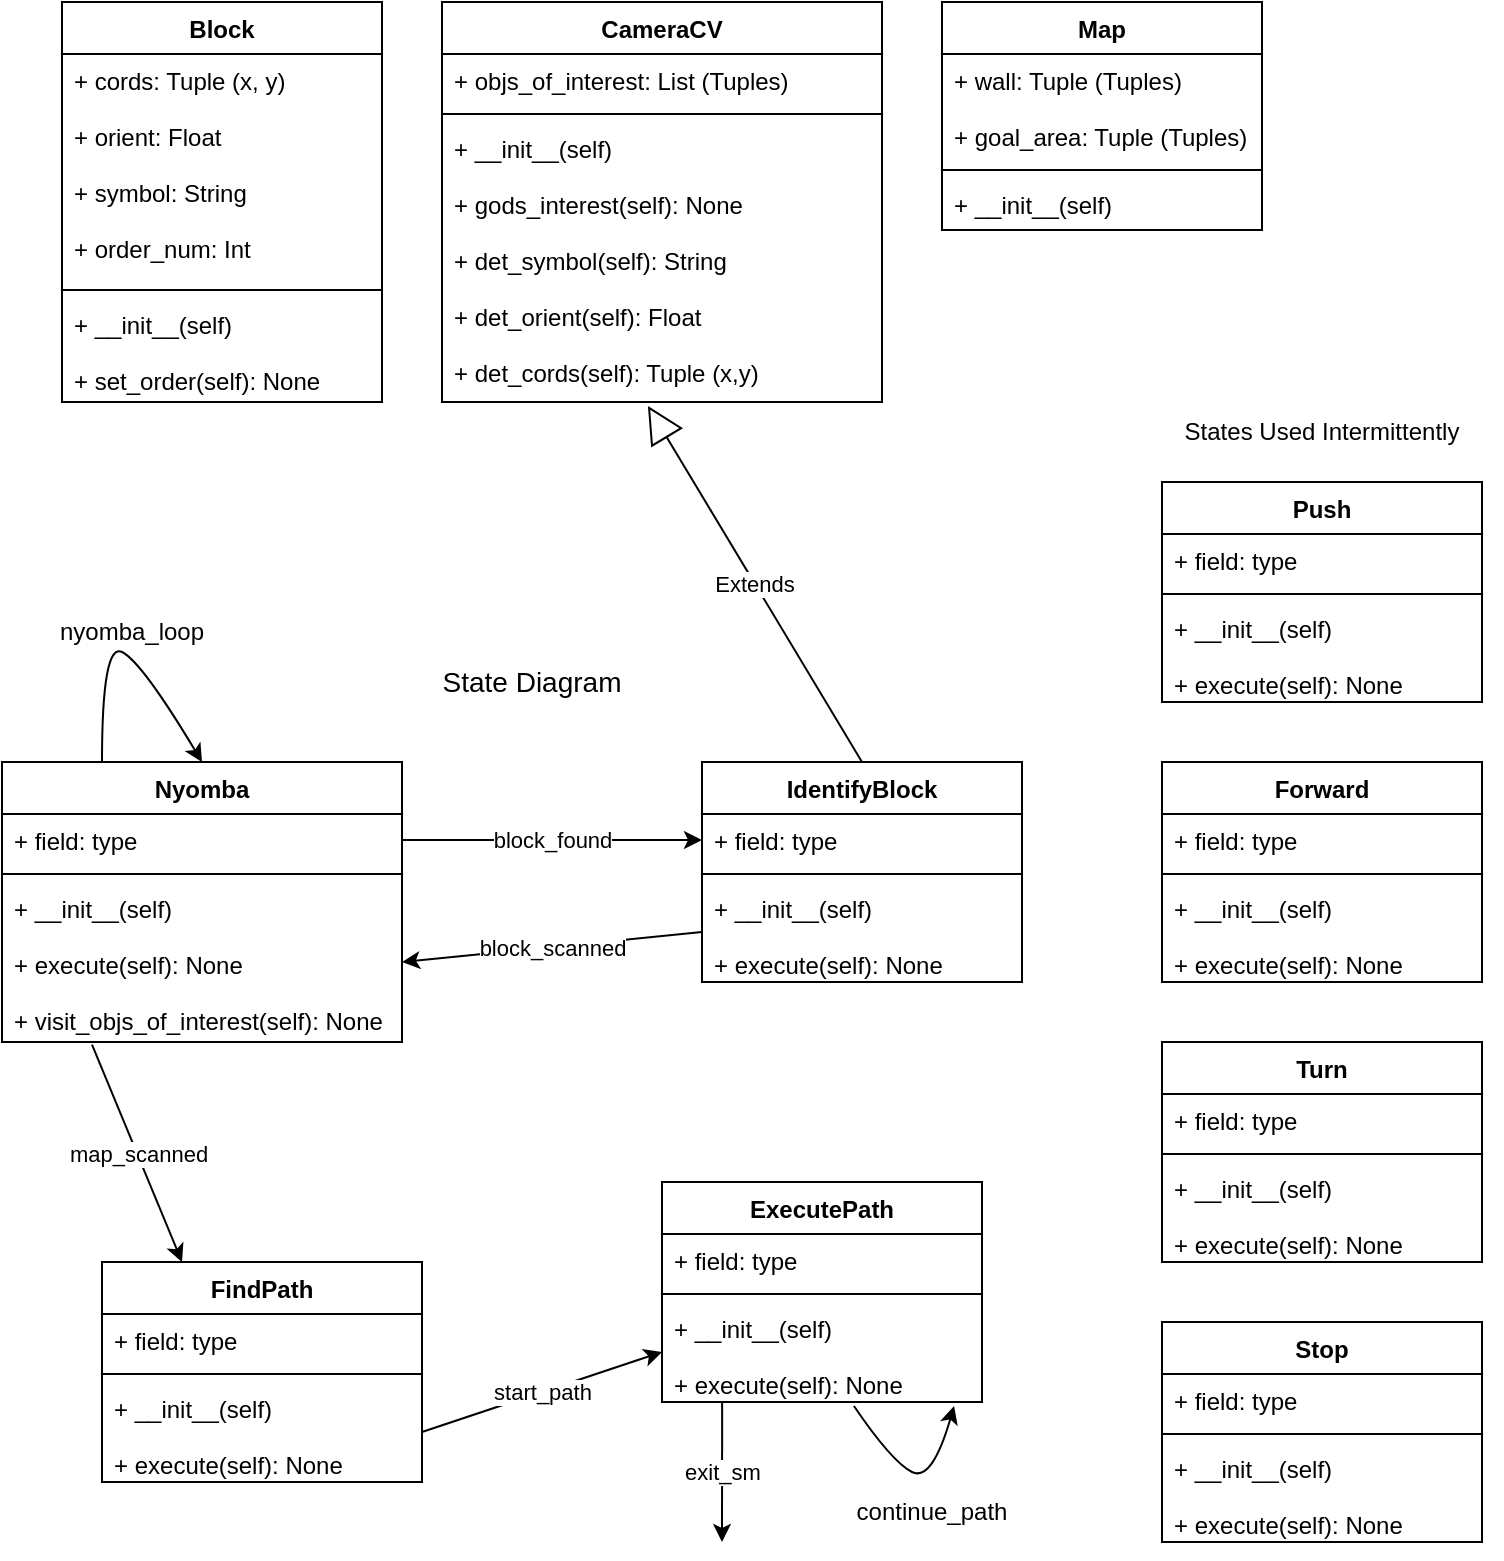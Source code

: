 <mxfile version="20.8.20" type="google"><diagram id="C5RBs43oDa-KdzZeNtuy" name="Page-1"><mxGraphModel grid="1" page="1" gridSize="10" guides="1" tooltips="1" connect="1" arrows="1" fold="1" pageScale="1" pageWidth="827" pageHeight="1169" math="0" shadow="0"><root><mxCell id="WIyWlLk6GJQsqaUBKTNV-0"/><mxCell id="WIyWlLk6GJQsqaUBKTNV-1" parent="WIyWlLk6GJQsqaUBKTNV-0"/><mxCell id="MUUfr884NasGWfSKTE9j-4" value="Block" style="swimlane;fontStyle=1;align=center;verticalAlign=top;childLayout=stackLayout;horizontal=1;startSize=26;horizontalStack=0;resizeParent=1;resizeParentMax=0;resizeLast=0;collapsible=1;marginBottom=0;" vertex="1" parent="WIyWlLk6GJQsqaUBKTNV-1"><mxGeometry x="90" y="30" width="160" height="200" as="geometry"/></mxCell><mxCell id="MUUfr884NasGWfSKTE9j-5" value="+ cords: Tuple (x, y)&#10;&#10;+ orient: Float&#10;&#10;+ symbol: String&#10;&#10;+ order_num: Int" style="text;strokeColor=none;fillColor=none;align=left;verticalAlign=top;spacingLeft=4;spacingRight=4;overflow=hidden;rotatable=0;points=[[0,0.5],[1,0.5]];portConstraint=eastwest;" vertex="1" parent="MUUfr884NasGWfSKTE9j-4"><mxGeometry y="26" width="160" height="114" as="geometry"/></mxCell><mxCell id="MUUfr884NasGWfSKTE9j-6" value="" style="line;strokeWidth=1;fillColor=none;align=left;verticalAlign=middle;spacingTop=-1;spacingLeft=3;spacingRight=3;rotatable=0;labelPosition=right;points=[];portConstraint=eastwest;strokeColor=inherit;" vertex="1" parent="MUUfr884NasGWfSKTE9j-4"><mxGeometry y="140" width="160" height="8" as="geometry"/></mxCell><mxCell id="MUUfr884NasGWfSKTE9j-7" value="+ __init__(self)&#10;&#10;+ set_order(self): None" style="text;strokeColor=none;fillColor=none;align=left;verticalAlign=top;spacingLeft=4;spacingRight=4;overflow=hidden;rotatable=0;points=[[0,0.5],[1,0.5]];portConstraint=eastwest;" vertex="1" parent="MUUfr884NasGWfSKTE9j-4"><mxGeometry y="148" width="160" height="52" as="geometry"/></mxCell><mxCell id="MUUfr884NasGWfSKTE9j-20" value="Map" style="swimlane;fontStyle=1;align=center;verticalAlign=top;childLayout=stackLayout;horizontal=1;startSize=26;horizontalStack=0;resizeParent=1;resizeParentMax=0;resizeLast=0;collapsible=1;marginBottom=0;" vertex="1" parent="WIyWlLk6GJQsqaUBKTNV-1"><mxGeometry x="530" y="30" width="160" height="114" as="geometry"/></mxCell><mxCell id="MUUfr884NasGWfSKTE9j-21" value="+ wall: Tuple (Tuples)&#10;&#10;+ goal_area: Tuple (Tuples)" style="text;strokeColor=none;fillColor=none;align=left;verticalAlign=top;spacingLeft=4;spacingRight=4;overflow=hidden;rotatable=0;points=[[0,0.5],[1,0.5]];portConstraint=eastwest;" vertex="1" parent="MUUfr884NasGWfSKTE9j-20"><mxGeometry y="26" width="160" height="54" as="geometry"/></mxCell><mxCell id="MUUfr884NasGWfSKTE9j-22" value="" style="line;strokeWidth=1;fillColor=none;align=left;verticalAlign=middle;spacingTop=-1;spacingLeft=3;spacingRight=3;rotatable=0;labelPosition=right;points=[];portConstraint=eastwest;strokeColor=inherit;" vertex="1" parent="MUUfr884NasGWfSKTE9j-20"><mxGeometry y="80" width="160" height="8" as="geometry"/></mxCell><mxCell id="MUUfr884NasGWfSKTE9j-23" value="+ __init__(self)" style="text;strokeColor=none;fillColor=none;align=left;verticalAlign=top;spacingLeft=4;spacingRight=4;overflow=hidden;rotatable=0;points=[[0,0.5],[1,0.5]];portConstraint=eastwest;" vertex="1" parent="MUUfr884NasGWfSKTE9j-20"><mxGeometry y="88" width="160" height="26" as="geometry"/></mxCell><mxCell id="MUUfr884NasGWfSKTE9j-24" value="CameraCV" style="swimlane;fontStyle=1;align=center;verticalAlign=top;childLayout=stackLayout;horizontal=1;startSize=26;horizontalStack=0;resizeParent=1;resizeParentMax=0;resizeLast=0;collapsible=1;marginBottom=0;" vertex="1" parent="WIyWlLk6GJQsqaUBKTNV-1"><mxGeometry x="280" y="30" width="220" height="200" as="geometry"/></mxCell><mxCell id="MUUfr884NasGWfSKTE9j-25" value="+ objs_of_interest: List (Tuples)" style="text;strokeColor=none;fillColor=none;align=left;verticalAlign=top;spacingLeft=4;spacingRight=4;overflow=hidden;rotatable=0;points=[[0,0.5],[1,0.5]];portConstraint=eastwest;" vertex="1" parent="MUUfr884NasGWfSKTE9j-24"><mxGeometry y="26" width="220" height="26" as="geometry"/></mxCell><mxCell id="MUUfr884NasGWfSKTE9j-26" value="" style="line;strokeWidth=1;fillColor=none;align=left;verticalAlign=middle;spacingTop=-1;spacingLeft=3;spacingRight=3;rotatable=0;labelPosition=right;points=[];portConstraint=eastwest;strokeColor=inherit;" vertex="1" parent="MUUfr884NasGWfSKTE9j-24"><mxGeometry y="52" width="220" height="8" as="geometry"/></mxCell><mxCell id="MUUfr884NasGWfSKTE9j-27" value="+ __init__(self)&#10;&#10;+ gods_interest(self): None&#10;&#10;+ det_symbol(self): String&#10;&#10;+ det_orient(self): Float&#10;&#10;+ det_cords(self): Tuple (x,y)" style="text;strokeColor=none;fillColor=none;align=left;verticalAlign=top;spacingLeft=4;spacingRight=4;overflow=hidden;rotatable=0;points=[[0,0.5],[1,0.5]];portConstraint=eastwest;" vertex="1" parent="MUUfr884NasGWfSKTE9j-24"><mxGeometry y="60" width="220" height="140" as="geometry"/></mxCell><mxCell id="LnvFr3VPwhx0fT9e72Ot-0" value="Nyomba" style="swimlane;fontStyle=1;align=center;verticalAlign=top;childLayout=stackLayout;horizontal=1;startSize=26;horizontalStack=0;resizeParent=1;resizeParentMax=0;resizeLast=0;collapsible=1;marginBottom=0;" vertex="1" parent="WIyWlLk6GJQsqaUBKTNV-1"><mxGeometry x="60" y="410" width="200" height="140" as="geometry"/></mxCell><mxCell id="LnvFr3VPwhx0fT9e72Ot-1" value="+ field: type" style="text;strokeColor=none;fillColor=none;align=left;verticalAlign=top;spacingLeft=4;spacingRight=4;overflow=hidden;rotatable=0;points=[[0,0.5],[1,0.5]];portConstraint=eastwest;" vertex="1" parent="LnvFr3VPwhx0fT9e72Ot-0"><mxGeometry y="26" width="200" height="26" as="geometry"/></mxCell><mxCell id="LnvFr3VPwhx0fT9e72Ot-2" value="" style="line;strokeWidth=1;fillColor=none;align=left;verticalAlign=middle;spacingTop=-1;spacingLeft=3;spacingRight=3;rotatable=0;labelPosition=right;points=[];portConstraint=eastwest;strokeColor=inherit;" vertex="1" parent="LnvFr3VPwhx0fT9e72Ot-0"><mxGeometry y="52" width="200" height="8" as="geometry"/></mxCell><mxCell id="LnvFr3VPwhx0fT9e72Ot-3" value="+ __init__(self)&#10;&#10;+ execute(self): None&#10;&#10;+ visit_objs_of_interest(self): None" style="text;strokeColor=none;fillColor=none;align=left;verticalAlign=top;spacingLeft=4;spacingRight=4;overflow=hidden;rotatable=0;points=[[0,0.5],[1,0.5]];portConstraint=eastwest;" vertex="1" parent="LnvFr3VPwhx0fT9e72Ot-0"><mxGeometry y="60" width="200" height="80" as="geometry"/></mxCell><mxCell id="LnvFr3VPwhx0fT9e72Ot-4" value="IdentifyBlock" style="swimlane;fontStyle=1;align=center;verticalAlign=top;childLayout=stackLayout;horizontal=1;startSize=26;horizontalStack=0;resizeParent=1;resizeParentMax=0;resizeLast=0;collapsible=1;marginBottom=0;" vertex="1" parent="WIyWlLk6GJQsqaUBKTNV-1"><mxGeometry x="410" y="410" width="160" height="110" as="geometry"/></mxCell><mxCell id="LnvFr3VPwhx0fT9e72Ot-5" value="+ field: type" style="text;strokeColor=none;fillColor=none;align=left;verticalAlign=top;spacingLeft=4;spacingRight=4;overflow=hidden;rotatable=0;points=[[0,0.5],[1,0.5]];portConstraint=eastwest;" vertex="1" parent="LnvFr3VPwhx0fT9e72Ot-4"><mxGeometry y="26" width="160" height="26" as="geometry"/></mxCell><mxCell id="LnvFr3VPwhx0fT9e72Ot-6" value="" style="line;strokeWidth=1;fillColor=none;align=left;verticalAlign=middle;spacingTop=-1;spacingLeft=3;spacingRight=3;rotatable=0;labelPosition=right;points=[];portConstraint=eastwest;strokeColor=inherit;" vertex="1" parent="LnvFr3VPwhx0fT9e72Ot-4"><mxGeometry y="52" width="160" height="8" as="geometry"/></mxCell><mxCell id="LnvFr3VPwhx0fT9e72Ot-7" value="+ __init__(self)&#10;&#10;+ execute(self): None" style="text;strokeColor=none;fillColor=none;align=left;verticalAlign=top;spacingLeft=4;spacingRight=4;overflow=hidden;rotatable=0;points=[[0,0.5],[1,0.5]];portConstraint=eastwest;" vertex="1" parent="LnvFr3VPwhx0fT9e72Ot-4"><mxGeometry y="60" width="160" height="50" as="geometry"/></mxCell><mxCell id="LnvFr3VPwhx0fT9e72Ot-8" value="Forward" style="swimlane;fontStyle=1;align=center;verticalAlign=top;childLayout=stackLayout;horizontal=1;startSize=26;horizontalStack=0;resizeParent=1;resizeParentMax=0;resizeLast=0;collapsible=1;marginBottom=0;" vertex="1" parent="WIyWlLk6GJQsqaUBKTNV-1"><mxGeometry x="640" y="410" width="160" height="110" as="geometry"/></mxCell><mxCell id="LnvFr3VPwhx0fT9e72Ot-9" value="+ field: type" style="text;strokeColor=none;fillColor=none;align=left;verticalAlign=top;spacingLeft=4;spacingRight=4;overflow=hidden;rotatable=0;points=[[0,0.5],[1,0.5]];portConstraint=eastwest;" vertex="1" parent="LnvFr3VPwhx0fT9e72Ot-8"><mxGeometry y="26" width="160" height="26" as="geometry"/></mxCell><mxCell id="LnvFr3VPwhx0fT9e72Ot-10" value="" style="line;strokeWidth=1;fillColor=none;align=left;verticalAlign=middle;spacingTop=-1;spacingLeft=3;spacingRight=3;rotatable=0;labelPosition=right;points=[];portConstraint=eastwest;strokeColor=inherit;" vertex="1" parent="LnvFr3VPwhx0fT9e72Ot-8"><mxGeometry y="52" width="160" height="8" as="geometry"/></mxCell><mxCell id="LnvFr3VPwhx0fT9e72Ot-11" value="+ __init__(self)&#10;&#10;+ execute(self): None" style="text;strokeColor=none;fillColor=none;align=left;verticalAlign=top;spacingLeft=4;spacingRight=4;overflow=hidden;rotatable=0;points=[[0,0.5],[1,0.5]];portConstraint=eastwest;" vertex="1" parent="LnvFr3VPwhx0fT9e72Ot-8"><mxGeometry y="60" width="160" height="50" as="geometry"/></mxCell><mxCell id="LnvFr3VPwhx0fT9e72Ot-12" value="Turn" style="swimlane;fontStyle=1;align=center;verticalAlign=top;childLayout=stackLayout;horizontal=1;startSize=26;horizontalStack=0;resizeParent=1;resizeParentMax=0;resizeLast=0;collapsible=1;marginBottom=0;" vertex="1" parent="WIyWlLk6GJQsqaUBKTNV-1"><mxGeometry x="640" y="550" width="160" height="110" as="geometry"/></mxCell><mxCell id="LnvFr3VPwhx0fT9e72Ot-13" value="+ field: type" style="text;strokeColor=none;fillColor=none;align=left;verticalAlign=top;spacingLeft=4;spacingRight=4;overflow=hidden;rotatable=0;points=[[0,0.5],[1,0.5]];portConstraint=eastwest;" vertex="1" parent="LnvFr3VPwhx0fT9e72Ot-12"><mxGeometry y="26" width="160" height="26" as="geometry"/></mxCell><mxCell id="LnvFr3VPwhx0fT9e72Ot-14" value="" style="line;strokeWidth=1;fillColor=none;align=left;verticalAlign=middle;spacingTop=-1;spacingLeft=3;spacingRight=3;rotatable=0;labelPosition=right;points=[];portConstraint=eastwest;strokeColor=inherit;" vertex="1" parent="LnvFr3VPwhx0fT9e72Ot-12"><mxGeometry y="52" width="160" height="8" as="geometry"/></mxCell><mxCell id="LnvFr3VPwhx0fT9e72Ot-15" value="+ __init__(self)&#10;&#10;+ execute(self): None" style="text;strokeColor=none;fillColor=none;align=left;verticalAlign=top;spacingLeft=4;spacingRight=4;overflow=hidden;rotatable=0;points=[[0,0.5],[1,0.5]];portConstraint=eastwest;" vertex="1" parent="LnvFr3VPwhx0fT9e72Ot-12"><mxGeometry y="60" width="160" height="50" as="geometry"/></mxCell><mxCell id="LnvFr3VPwhx0fT9e72Ot-16" value="Stop" style="swimlane;fontStyle=1;align=center;verticalAlign=top;childLayout=stackLayout;horizontal=1;startSize=26;horizontalStack=0;resizeParent=1;resizeParentMax=0;resizeLast=0;collapsible=1;marginBottom=0;" vertex="1" parent="WIyWlLk6GJQsqaUBKTNV-1"><mxGeometry x="640" y="690" width="160" height="110" as="geometry"/></mxCell><mxCell id="LnvFr3VPwhx0fT9e72Ot-17" value="+ field: type" style="text;strokeColor=none;fillColor=none;align=left;verticalAlign=top;spacingLeft=4;spacingRight=4;overflow=hidden;rotatable=0;points=[[0,0.5],[1,0.5]];portConstraint=eastwest;" vertex="1" parent="LnvFr3VPwhx0fT9e72Ot-16"><mxGeometry y="26" width="160" height="26" as="geometry"/></mxCell><mxCell id="LnvFr3VPwhx0fT9e72Ot-18" value="" style="line;strokeWidth=1;fillColor=none;align=left;verticalAlign=middle;spacingTop=-1;spacingLeft=3;spacingRight=3;rotatable=0;labelPosition=right;points=[];portConstraint=eastwest;strokeColor=inherit;" vertex="1" parent="LnvFr3VPwhx0fT9e72Ot-16"><mxGeometry y="52" width="160" height="8" as="geometry"/></mxCell><mxCell id="LnvFr3VPwhx0fT9e72Ot-19" value="+ __init__(self)&#10;&#10;+ execute(self): None" style="text;strokeColor=none;fillColor=none;align=left;verticalAlign=top;spacingLeft=4;spacingRight=4;overflow=hidden;rotatable=0;points=[[0,0.5],[1,0.5]];portConstraint=eastwest;" vertex="1" parent="LnvFr3VPwhx0fT9e72Ot-16"><mxGeometry y="60" width="160" height="50" as="geometry"/></mxCell><mxCell id="LnvFr3VPwhx0fT9e72Ot-21" value="Push" style="swimlane;fontStyle=1;align=center;verticalAlign=top;childLayout=stackLayout;horizontal=1;startSize=26;horizontalStack=0;resizeParent=1;resizeParentMax=0;resizeLast=0;collapsible=1;marginBottom=0;" vertex="1" parent="WIyWlLk6GJQsqaUBKTNV-1"><mxGeometry x="640" y="270" width="160" height="110" as="geometry"/></mxCell><mxCell id="LnvFr3VPwhx0fT9e72Ot-22" value="+ field: type" style="text;strokeColor=none;fillColor=none;align=left;verticalAlign=top;spacingLeft=4;spacingRight=4;overflow=hidden;rotatable=0;points=[[0,0.5],[1,0.5]];portConstraint=eastwest;" vertex="1" parent="LnvFr3VPwhx0fT9e72Ot-21"><mxGeometry y="26" width="160" height="26" as="geometry"/></mxCell><mxCell id="LnvFr3VPwhx0fT9e72Ot-23" value="" style="line;strokeWidth=1;fillColor=none;align=left;verticalAlign=middle;spacingTop=-1;spacingLeft=3;spacingRight=3;rotatable=0;labelPosition=right;points=[];portConstraint=eastwest;strokeColor=inherit;" vertex="1" parent="LnvFr3VPwhx0fT9e72Ot-21"><mxGeometry y="52" width="160" height="8" as="geometry"/></mxCell><mxCell id="LnvFr3VPwhx0fT9e72Ot-24" value="+ __init__(self)&#10;&#10;+ execute(self): None" style="text;strokeColor=none;fillColor=none;align=left;verticalAlign=top;spacingLeft=4;spacingRight=4;overflow=hidden;rotatable=0;points=[[0,0.5],[1,0.5]];portConstraint=eastwest;" vertex="1" parent="LnvFr3VPwhx0fT9e72Ot-21"><mxGeometry y="60" width="160" height="50" as="geometry"/></mxCell><mxCell id="LnvFr3VPwhx0fT9e72Ot-25" value="FindPath" style="swimlane;fontStyle=1;align=center;verticalAlign=top;childLayout=stackLayout;horizontal=1;startSize=26;horizontalStack=0;resizeParent=1;resizeParentMax=0;resizeLast=0;collapsible=1;marginBottom=0;" vertex="1" parent="WIyWlLk6GJQsqaUBKTNV-1"><mxGeometry x="110" y="660" width="160" height="110" as="geometry"/></mxCell><mxCell id="LnvFr3VPwhx0fT9e72Ot-26" value="+ field: type" style="text;strokeColor=none;fillColor=none;align=left;verticalAlign=top;spacingLeft=4;spacingRight=4;overflow=hidden;rotatable=0;points=[[0,0.5],[1,0.5]];portConstraint=eastwest;" vertex="1" parent="LnvFr3VPwhx0fT9e72Ot-25"><mxGeometry y="26" width="160" height="26" as="geometry"/></mxCell><mxCell id="LnvFr3VPwhx0fT9e72Ot-27" value="" style="line;strokeWidth=1;fillColor=none;align=left;verticalAlign=middle;spacingTop=-1;spacingLeft=3;spacingRight=3;rotatable=0;labelPosition=right;points=[];portConstraint=eastwest;strokeColor=inherit;" vertex="1" parent="LnvFr3VPwhx0fT9e72Ot-25"><mxGeometry y="52" width="160" height="8" as="geometry"/></mxCell><mxCell id="LnvFr3VPwhx0fT9e72Ot-28" value="+ __init__(self)&#10;&#10;+ execute(self): None" style="text;strokeColor=none;fillColor=none;align=left;verticalAlign=top;spacingLeft=4;spacingRight=4;overflow=hidden;rotatable=0;points=[[0,0.5],[1,0.5]];portConstraint=eastwest;" vertex="1" parent="LnvFr3VPwhx0fT9e72Ot-25"><mxGeometry y="60" width="160" height="50" as="geometry"/></mxCell><mxCell id="CXgMguupwGyCPF6CgvTM-0" value="State Diagram" style="text;html=1;strokeColor=none;fillColor=none;align=center;verticalAlign=middle;whiteSpace=wrap;rounded=0;fontSize=14;" vertex="1" parent="WIyWlLk6GJQsqaUBKTNV-1"><mxGeometry x="250" y="350" width="150" height="40" as="geometry"/></mxCell><mxCell id="CXgMguupwGyCPF6CgvTM-1" value="States Used Intermittently" style="text;html=1;strokeColor=none;fillColor=none;align=center;verticalAlign=middle;whiteSpace=wrap;rounded=0;" vertex="1" parent="WIyWlLk6GJQsqaUBKTNV-1"><mxGeometry x="630" y="230" width="180" height="30" as="geometry"/></mxCell><mxCell id="CXgMguupwGyCPF6CgvTM-4" value="Extends" style="endArrow=block;endSize=16;endFill=0;html=1;rounded=0;jumpStyle=none;exitX=0.5;exitY=0;exitDx=0;exitDy=0;entryX=0.468;entryY=1.014;entryDx=0;entryDy=0;entryPerimeter=0;" edge="1" parent="WIyWlLk6GJQsqaUBKTNV-1" source="LnvFr3VPwhx0fT9e72Ot-4" target="MUUfr884NasGWfSKTE9j-27"><mxGeometry width="160" relative="1" as="geometry"><mxPoint x="430" y="480" as="sourcePoint"/><mxPoint x="529" y="395" as="targetPoint"/></mxGeometry></mxCell><mxCell id="CXgMguupwGyCPF6CgvTM-5" value="" style="endArrow=classic;html=1;rounded=0;entryX=0;entryY=0.5;entryDx=0;entryDy=0;exitX=1;exitY=0.5;exitDx=0;exitDy=0;" edge="1" parent="WIyWlLk6GJQsqaUBKTNV-1" source="LnvFr3VPwhx0fT9e72Ot-1" target="LnvFr3VPwhx0fT9e72Ot-5"><mxGeometry relative="1" as="geometry"><mxPoint x="220" y="449" as="sourcePoint"/><mxPoint x="320" y="452.5" as="targetPoint"/></mxGeometry></mxCell><mxCell id="CXgMguupwGyCPF6CgvTM-6" value="block_found" style="edgeLabel;resizable=0;html=1;align=center;verticalAlign=middle;" connectable="0" vertex="1" parent="CXgMguupwGyCPF6CgvTM-5"><mxGeometry relative="1" as="geometry"/></mxCell><mxCell id="CXgMguupwGyCPF6CgvTM-7" value="" style="endArrow=classic;html=1;rounded=0;exitX=0;exitY=0.5;exitDx=0;exitDy=0;entryX=1;entryY=0.5;entryDx=0;entryDy=0;" edge="1" parent="WIyWlLk6GJQsqaUBKTNV-1" source="LnvFr3VPwhx0fT9e72Ot-7" target="LnvFr3VPwhx0fT9e72Ot-3"><mxGeometry relative="1" as="geometry"><mxPoint x="280" y="510" as="sourcePoint"/><mxPoint x="365" y="540" as="targetPoint"/></mxGeometry></mxCell><mxCell id="CXgMguupwGyCPF6CgvTM-8" value="block_scanned" style="edgeLabel;resizable=0;html=1;align=center;verticalAlign=middle;" connectable="0" vertex="1" parent="CXgMguupwGyCPF6CgvTM-7"><mxGeometry relative="1" as="geometry"/></mxCell><mxCell id="CXgMguupwGyCPF6CgvTM-9" value="" style="endArrow=classic;html=1;rounded=0;exitX=0.225;exitY=1.017;exitDx=0;exitDy=0;exitPerimeter=0;entryX=0.25;entryY=0;entryDx=0;entryDy=0;" edge="1" parent="WIyWlLk6GJQsqaUBKTNV-1" source="LnvFr3VPwhx0fT9e72Ot-3" target="LnvFr3VPwhx0fT9e72Ot-25"><mxGeometry relative="1" as="geometry"><mxPoint x="120" y="580" as="sourcePoint"/><mxPoint x="220" y="580" as="targetPoint"/></mxGeometry></mxCell><mxCell id="CXgMguupwGyCPF6CgvTM-10" value="map_scanned" style="edgeLabel;resizable=0;html=1;align=center;verticalAlign=middle;" connectable="0" vertex="1" parent="CXgMguupwGyCPF6CgvTM-9"><mxGeometry relative="1" as="geometry"/></mxCell><mxCell id="CXgMguupwGyCPF6CgvTM-11" value="" style="curved=1;endArrow=classic;html=1;rounded=0;exitX=0.25;exitY=0;exitDx=0;exitDy=0;entryX=0.5;entryY=0;entryDx=0;entryDy=0;" edge="1" parent="WIyWlLk6GJQsqaUBKTNV-1" source="LnvFr3VPwhx0fT9e72Ot-0" target="LnvFr3VPwhx0fT9e72Ot-0"><mxGeometry width="50" height="50" relative="1" as="geometry"><mxPoint x="90" y="390" as="sourcePoint"/><mxPoint x="140" y="340" as="targetPoint"/><Array as="points"><mxPoint x="110" y="350"/><mxPoint x="130" y="360"/></Array></mxGeometry></mxCell><mxCell id="CXgMguupwGyCPF6CgvTM-12" value="nyomba_loop" style="text;html=1;strokeColor=none;fillColor=none;align=center;verticalAlign=middle;whiteSpace=wrap;rounded=0;" vertex="1" parent="WIyWlLk6GJQsqaUBKTNV-1"><mxGeometry x="80" y="330" width="90" height="30" as="geometry"/></mxCell><mxCell id="1FRxWxk6Htck6RMJD30g-1" value="ExecutePath" style="swimlane;fontStyle=1;align=center;verticalAlign=top;childLayout=stackLayout;horizontal=1;startSize=26;horizontalStack=0;resizeParent=1;resizeParentMax=0;resizeLast=0;collapsible=1;marginBottom=0;" vertex="1" parent="WIyWlLk6GJQsqaUBKTNV-1"><mxGeometry x="390" y="620" width="160" height="110" as="geometry"/></mxCell><mxCell id="1FRxWxk6Htck6RMJD30g-2" value="+ field: type" style="text;strokeColor=none;fillColor=none;align=left;verticalAlign=top;spacingLeft=4;spacingRight=4;overflow=hidden;rotatable=0;points=[[0,0.5],[1,0.5]];portConstraint=eastwest;" vertex="1" parent="1FRxWxk6Htck6RMJD30g-1"><mxGeometry y="26" width="160" height="26" as="geometry"/></mxCell><mxCell id="1FRxWxk6Htck6RMJD30g-3" value="" style="line;strokeWidth=1;fillColor=none;align=left;verticalAlign=middle;spacingTop=-1;spacingLeft=3;spacingRight=3;rotatable=0;labelPosition=right;points=[];portConstraint=eastwest;strokeColor=inherit;" vertex="1" parent="1FRxWxk6Htck6RMJD30g-1"><mxGeometry y="52" width="160" height="8" as="geometry"/></mxCell><mxCell id="1FRxWxk6Htck6RMJD30g-4" value="+ __init__(self)&#10;&#10;+ execute(self): None" style="text;strokeColor=none;fillColor=none;align=left;verticalAlign=top;spacingLeft=4;spacingRight=4;overflow=hidden;rotatable=0;points=[[0,0.5],[1,0.5]];portConstraint=eastwest;" vertex="1" parent="1FRxWxk6Htck6RMJD30g-1"><mxGeometry y="60" width="160" height="50" as="geometry"/></mxCell><mxCell id="1FRxWxk6Htck6RMJD30g-7" value="" style="curved=1;endArrow=classic;html=1;rounded=0;exitX=0.256;exitY=1.04;exitDx=0;exitDy=0;entryX=0.569;entryY=1.04;entryDx=0;entryDy=0;exitPerimeter=0;entryPerimeter=0;" edge="1" parent="1FRxWxk6Htck6RMJD30g-1"><mxGeometry width="50" height="50" relative="1" as="geometry"><mxPoint x="95.96" y="112" as="sourcePoint"/><mxPoint x="146.04" y="112" as="targetPoint"/><Array as="points"><mxPoint x="115" y="140"/><mxPoint x="135" y="150"/></Array></mxGeometry></mxCell><mxCell id="1FRxWxk6Htck6RMJD30g-5" value="" style="endArrow=classic;html=1;rounded=0;exitX=1;exitY=0.5;exitDx=0;exitDy=0;entryX=0;entryY=0.5;entryDx=0;entryDy=0;" edge="1" parent="WIyWlLk6GJQsqaUBKTNV-1" source="LnvFr3VPwhx0fT9e72Ot-28" target="1FRxWxk6Htck6RMJD30g-4"><mxGeometry relative="1" as="geometry"><mxPoint x="360" y="580" as="sourcePoint"/><mxPoint x="460" y="580" as="targetPoint"/></mxGeometry></mxCell><mxCell id="1FRxWxk6Htck6RMJD30g-6" value="start_path" style="edgeLabel;resizable=0;html=1;align=center;verticalAlign=middle;" connectable="0" vertex="1" parent="1FRxWxk6Htck6RMJD30g-5"><mxGeometry relative="1" as="geometry"/></mxCell><mxCell id="1FRxWxk6Htck6RMJD30g-8" value="continue_path" style="text;html=1;strokeColor=none;fillColor=none;align=center;verticalAlign=middle;whiteSpace=wrap;rounded=0;" vertex="1" parent="WIyWlLk6GJQsqaUBKTNV-1"><mxGeometry x="480" y="770" width="90" height="30" as="geometry"/></mxCell><mxCell id="1FRxWxk6Htck6RMJD30g-11" value="" style="endArrow=classic;html=1;rounded=0;exitX=0.188;exitY=1;exitDx=0;exitDy=0;exitPerimeter=0;" edge="1" parent="WIyWlLk6GJQsqaUBKTNV-1" source="1FRxWxk6Htck6RMJD30g-4"><mxGeometry relative="1" as="geometry"><mxPoint x="360" y="680" as="sourcePoint"/><mxPoint x="420" y="800" as="targetPoint"/></mxGeometry></mxCell><mxCell id="1FRxWxk6Htck6RMJD30g-12" value="exit_sm" style="edgeLabel;resizable=0;html=1;align=center;verticalAlign=middle;" connectable="0" vertex="1" parent="1FRxWxk6Htck6RMJD30g-11"><mxGeometry relative="1" as="geometry"/></mxCell></root></mxGraphModel></diagram></mxfile>
